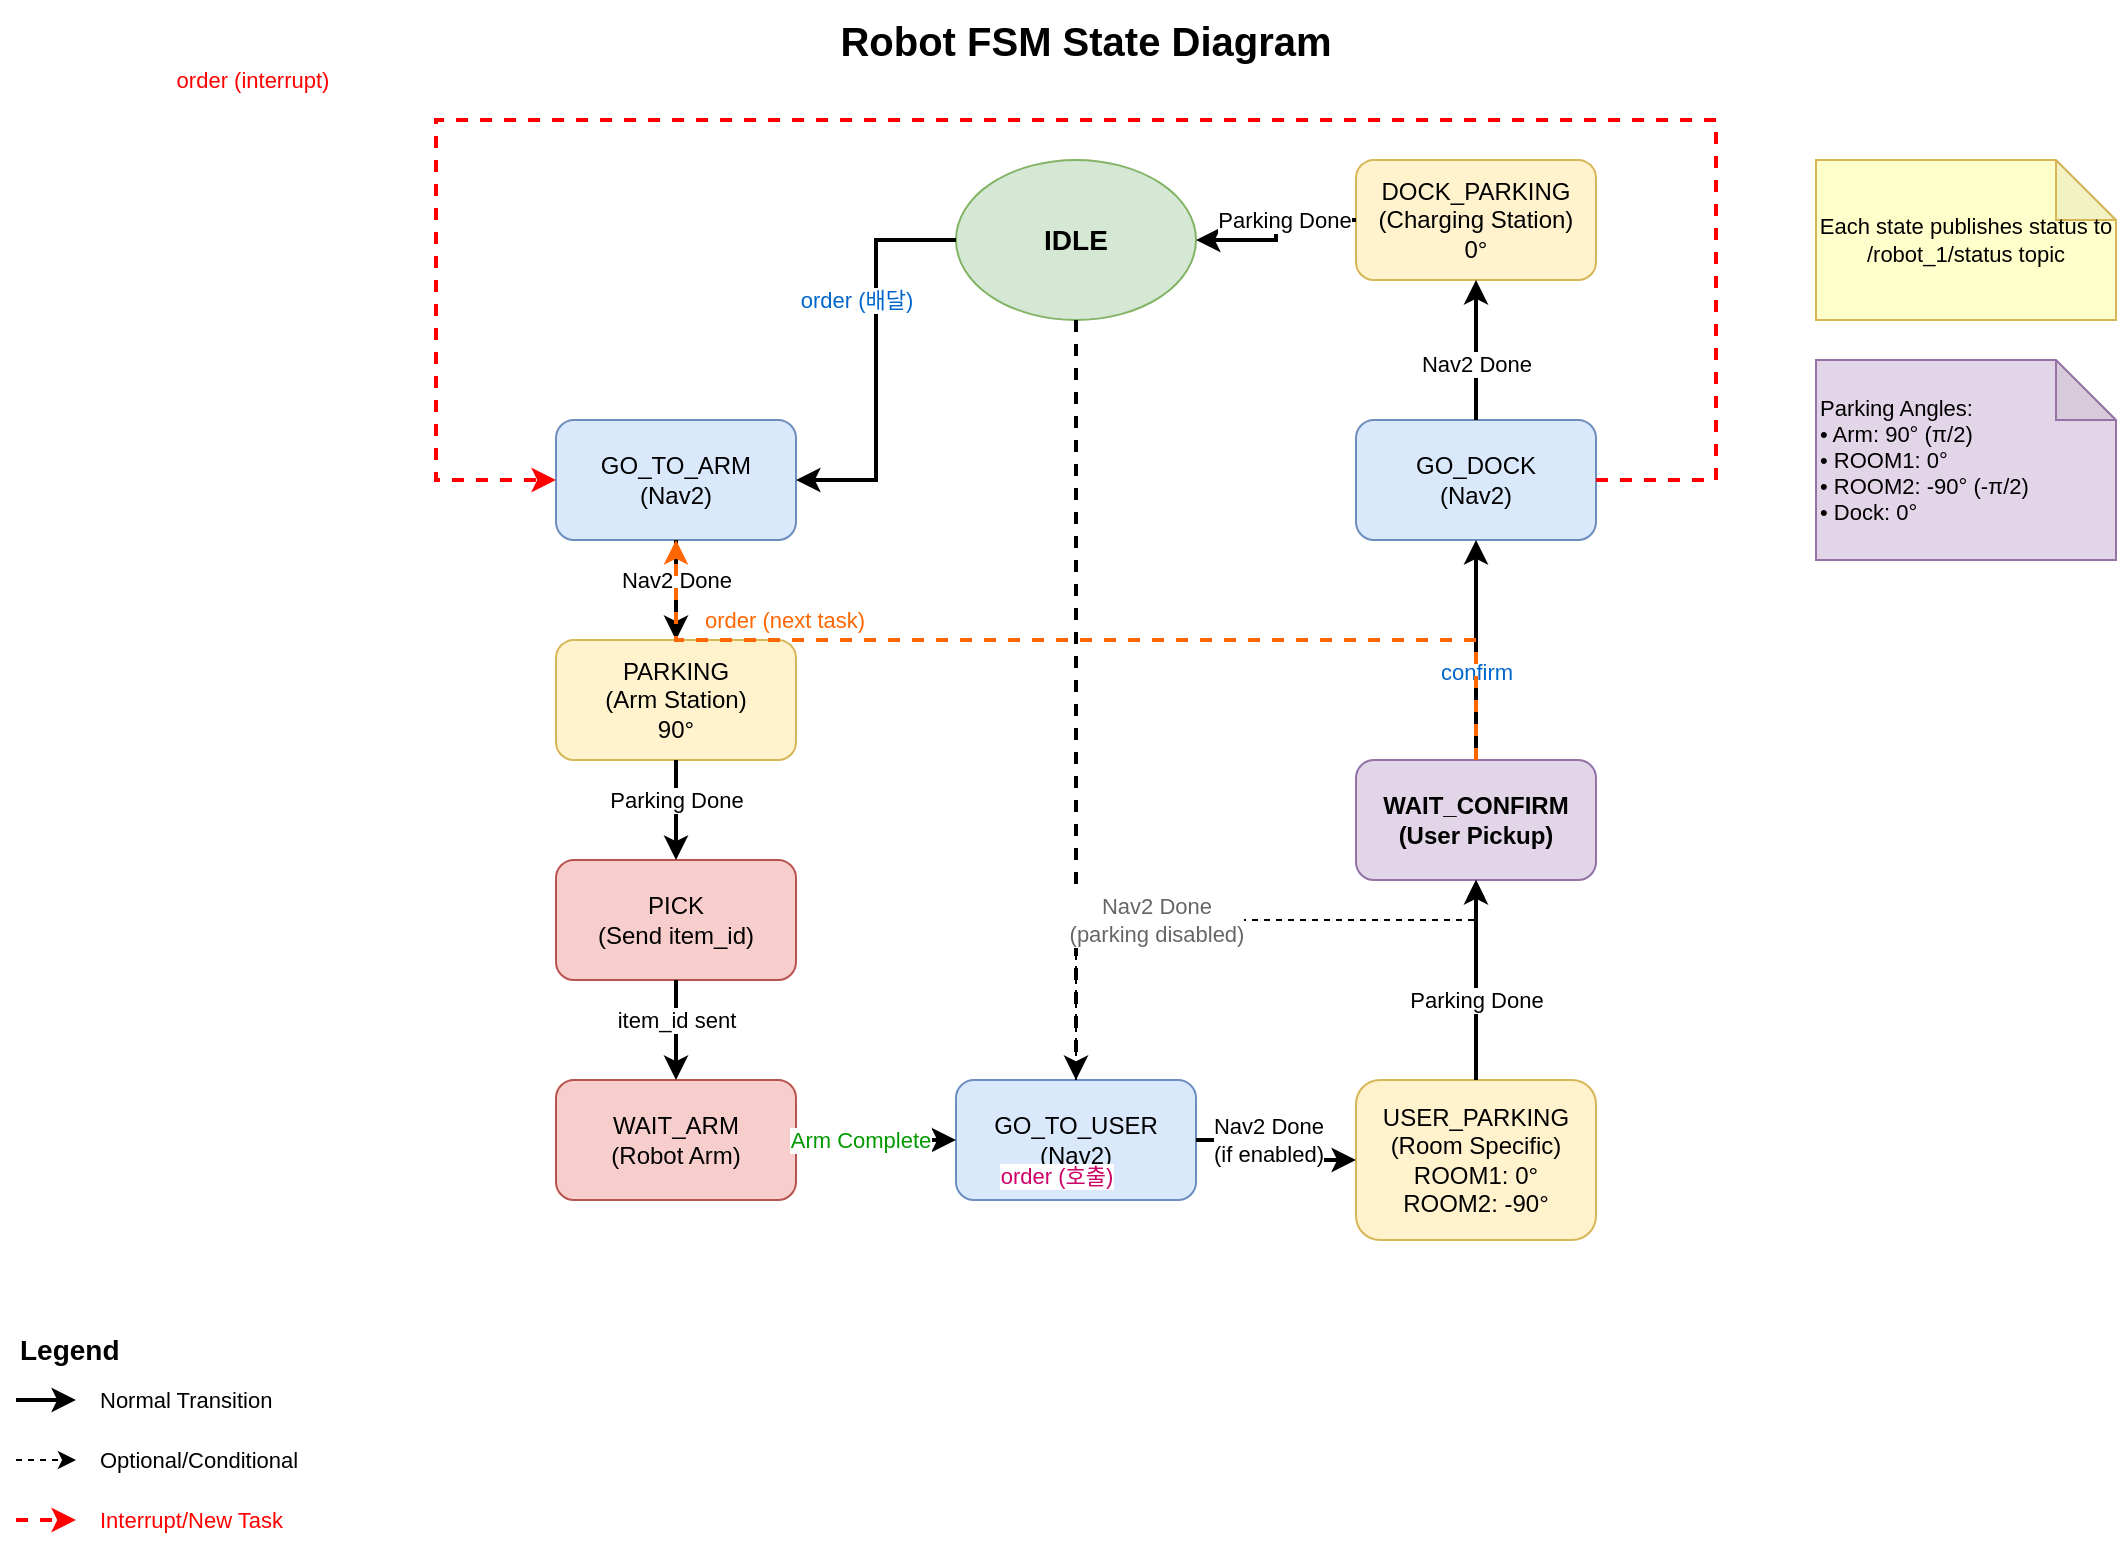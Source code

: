 <?xml version="1.0" encoding="UTF-8"?>
<mxfile version="24.7.5" type="device">
  <diagram name="Robot FSM State Diagram" id="robot-fsm-states">
    <mxGraphModel dx="1422" dy="794" grid="1" gridSize="10" guides="1" tooltips="1" connect="1" arrows="1" fold="1" page="1" pageScale="1" pageWidth="1169" pageHeight="827" math="0" shadow="0">
      <root>
        <mxCell id="0" />
        <mxCell id="1" parent="0" />
        
        <!-- Title -->
        <mxCell id="title" value="Robot FSM State Diagram" style="text;html=1;strokeColor=none;fillColor=none;align=center;verticalAlign=middle;whiteSpace=wrap;rounded=0;fontSize=20;fontStyle=1" vertex="1" parent="1">
          <mxGeometry x="450" y="20" width="270" height="40" as="geometry" />
        </mxCell>
        
        <!-- States -->
        <!-- IDLE State -->
        <mxCell id="state-idle" value="IDLE" style="ellipse;whiteSpace=wrap;html=1;fillColor=#d5e8d4;strokeColor=#82b366;fontSize=14;fontStyle=1" vertex="1" parent="1">
          <mxGeometry x="520" y="100" width="120" height="80" as="geometry" />
        </mxCell>
        
        <!-- GO_TO_ARM State -->
        <mxCell id="state-go-to-arm" value="GO_TO_ARM&lt;br&gt;(Nav2)" style="rounded=1;whiteSpace=wrap;html=1;fillColor=#dae8fc;strokeColor=#6c8ebf;fontSize=12" vertex="1" parent="1">
          <mxGeometry x="320" y="230" width="120" height="60" as="geometry" />
        </mxCell>
        
        <!-- PARKING State (at arm) -->
        <mxCell id="state-parking-arm" value="PARKING&lt;br&gt;(Arm Station)&lt;br&gt;90°" style="rounded=1;whiteSpace=wrap;html=1;fillColor=#fff2cc;strokeColor=#d6b656;fontSize=12" vertex="1" parent="1">
          <mxGeometry x="320" y="340" width="120" height="60" as="geometry" />
        </mxCell>
        
        <!-- PICK State -->
        <mxCell id="state-pick" value="PICK&lt;br&gt;(Send item_id)" style="rounded=1;whiteSpace=wrap;html=1;fillColor=#f8cecc;strokeColor=#b85450;fontSize=12" vertex="1" parent="1">
          <mxGeometry x="320" y="450" width="120" height="60" as="geometry" />
        </mxCell>
        
        <!-- WAIT_ARM State -->
        <mxCell id="state-wait-arm" value="WAIT_ARM&lt;br&gt;(Robot Arm)" style="rounded=1;whiteSpace=wrap;html=1;fillColor=#f8cecc;strokeColor=#b85450;fontSize=12" vertex="1" parent="1">
          <mxGeometry x="320" y="560" width="120" height="60" as="geometry" />
        </mxCell>
        
        <!-- GO_TO_USER State -->
        <mxCell id="state-go-to-user" value="GO_TO_USER&lt;br&gt;(Nav2)" style="rounded=1;whiteSpace=wrap;html=1;fillColor=#dae8fc;strokeColor=#6c8ebf;fontSize=12" vertex="1" parent="1">
          <mxGeometry x="520" y="560" width="120" height="60" as="geometry" />
        </mxCell>
        
        <!-- USER_PARKING State -->
        <mxCell id="state-user-parking" value="USER_PARKING&lt;br&gt;(Room Specific)&lt;br&gt;ROOM1: 0°&lt;br&gt;ROOM2: -90°" style="rounded=1;whiteSpace=wrap;html=1;fillColor=#fff2cc;strokeColor=#d6b656;fontSize=12" vertex="1" parent="1">
          <mxGeometry x="720" y="560" width="120" height="80" as="geometry" />
        </mxCell>
        
        <!-- WAIT_CONFIRM State -->
        <mxCell id="state-wait-confirm" value="WAIT_CONFIRM&lt;br&gt;(User Pickup)" style="rounded=1;whiteSpace=wrap;html=1;fillColor=#e1d5e7;strokeColor=#9673a6;fontSize=12;fontStyle=1" vertex="1" parent="1">
          <mxGeometry x="720" y="400" width="120" height="60" as="geometry" />
        </mxCell>
        
        <!-- GO_DOCK State -->
        <mxCell id="state-go-dock" value="GO_DOCK&lt;br&gt;(Nav2)" style="rounded=1;whiteSpace=wrap;html=1;fillColor=#dae8fc;strokeColor=#6c8ebf;fontSize=12" vertex="1" parent="1">
          <mxGeometry x="720" y="230" width="120" height="60" as="geometry" />
        </mxCell>
        
        <!-- DOCK_PARKING State -->
        <mxCell id="state-dock-parking" value="DOCK_PARKING&lt;br&gt;(Charging Station)&lt;br&gt;0°" style="rounded=1;whiteSpace=wrap;html=1;fillColor=#fff2cc;strokeColor=#d6b656;fontSize=12" vertex="1" parent="1">
          <mxGeometry x="720" y="100" width="120" height="60" as="geometry" />
        </mxCell>
        
        <!-- Transitions -->
        <!-- IDLE to GO_TO_ARM (배달) -->
        <mxCell id="trans-1" style="edgeStyle=orthogonalEdgeStyle;rounded=0;orthogonalLoop=1;jettySize=auto;html=1;strokeWidth=2;strokeColor=#000000;endArrow=classic;endFill=1" edge="1" parent="1" source="state-idle" target="state-go-to-arm">
          <mxGeometry relative="1" as="geometry">
            <Array as="points">
              <mxPoint x="480" y="140" />
              <mxPoint x="480" y="260" />
            </Array>
          </mxGeometry>
        </mxCell>
        <mxCell id="trans-1-label" value="order (배달)" style="edgeLabel;html=1;align=center;verticalAlign=middle;resizable=0;points=[];fontSize=11;fontColor=#0066CC" vertex="1" connectable="0" parent="trans-1">
          <mxGeometry x="-0.3" y="-10" relative="1" as="geometry">
            <mxPoint as="offset" />
          </mxGeometry>
        </mxCell>
        
        <!-- IDLE to GO_TO_USER (호출) -->
        <mxCell id="trans-2" style="edgeStyle=orthogonalEdgeStyle;rounded=0;orthogonalLoop=1;jettySize=auto;html=1;strokeWidth=2;strokeColor=#000000;endArrow=classic;endFill=1;dashed=1" edge="1" parent="1" source="state-idle" target="state-go-to-user">
          <mxGeometry relative="1" as="geometry">
            <Array as="points">
              <mxPoint x="580" y="200" />
              <mxPoint x="580" y="200" />
            </Array>
          </mxGeometry>
        </mxCell>
        <mxCell id="trans-2-label" value="order (호출)" style="edgeLabel;html=1;align=center;verticalAlign=middle;resizable=0;points=[];fontSize=11;fontColor=#CC0066" vertex="1" connectable="0" parent="trans-2">
          <mxGeometry x="0.2" y="-10" relative="1" as="geometry">
            <mxPoint y="200" as="offset" />
          </mxGeometry>
        </mxCell>
        
        <!-- GO_TO_ARM to PARKING -->
        <mxCell id="trans-3" style="edgeStyle=orthogonalEdgeStyle;rounded=0;orthogonalLoop=1;jettySize=auto;html=1;strokeWidth=2" edge="1" parent="1" source="state-go-to-arm" target="state-parking-arm">
          <mxGeometry relative="1" as="geometry" />
        </mxCell>
        <mxCell id="trans-3-label" value="Nav2 Done" style="edgeLabel;html=1;align=center;verticalAlign=middle;resizable=0;points=[];fontSize=11" vertex="1" connectable="0" parent="trans-3">
          <mxGeometry x="-0.2" relative="1" as="geometry">
            <mxPoint as="offset" />
          </mxGeometry>
        </mxCell>
        
        <!-- PARKING to PICK -->
        <mxCell id="trans-4" style="edgeStyle=orthogonalEdgeStyle;rounded=0;orthogonalLoop=1;jettySize=auto;html=1;strokeWidth=2" edge="1" parent="1" source="state-parking-arm" target="state-pick">
          <mxGeometry relative="1" as="geometry" />
        </mxCell>
        <mxCell id="trans-4-label" value="Parking Done" style="edgeLabel;html=1;align=center;verticalAlign=middle;resizable=0;points=[];fontSize=11" vertex="1" connectable="0" parent="trans-4">
          <mxGeometry x="-0.2" relative="1" as="geometry">
            <mxPoint as="offset" />
          </mxGeometry>
        </mxCell>
        
        <!-- PICK to WAIT_ARM -->
        <mxCell id="trans-5" style="edgeStyle=orthogonalEdgeStyle;rounded=0;orthogonalLoop=1;jettySize=auto;html=1;strokeWidth=2" edge="1" parent="1" source="state-pick" target="state-wait-arm">
          <mxGeometry relative="1" as="geometry" />
        </mxCell>
        <mxCell id="trans-5-label" value="item_id sent" style="edgeLabel;html=1;align=center;verticalAlign=middle;resizable=0;points=[];fontSize=11" vertex="1" connectable="0" parent="trans-5">
          <mxGeometry x="-0.2" relative="1" as="geometry">
            <mxPoint as="offset" />
          </mxGeometry>
        </mxCell>
        
        <!-- WAIT_ARM to GO_TO_USER -->
        <mxCell id="trans-6" style="edgeStyle=orthogonalEdgeStyle;rounded=0;orthogonalLoop=1;jettySize=auto;html=1;strokeWidth=2" edge="1" parent="1" source="state-wait-arm" target="state-go-to-user">
          <mxGeometry relative="1" as="geometry" />
        </mxCell>
        <mxCell id="trans-6-label" value="Arm Complete" style="edgeLabel;html=1;align=center;verticalAlign=middle;resizable=0;points=[];fontSize=11;fontColor=#009900" vertex="1" connectable="0" parent="trans-6">
          <mxGeometry x="-0.2" relative="1" as="geometry">
            <mxPoint as="offset" />
          </mxGeometry>
        </mxCell>
        
        <!-- GO_TO_USER to USER_PARKING -->
        <mxCell id="trans-7" style="edgeStyle=orthogonalEdgeStyle;rounded=0;orthogonalLoop=1;jettySize=auto;html=1;strokeWidth=2" edge="1" parent="1" source="state-go-to-user" target="state-user-parking">
          <mxGeometry relative="1" as="geometry" />
        </mxCell>
        <mxCell id="trans-7-label" value="Nav2 Done&lt;br&gt;(if enabled)" style="edgeLabel;html=1;align=center;verticalAlign=middle;resizable=0;points=[];fontSize=11" vertex="1" connectable="0" parent="trans-7">
          <mxGeometry x="-0.2" relative="1" as="geometry">
            <mxPoint as="offset" />
          </mxGeometry>
        </mxCell>
        
        <!-- GO_TO_USER to WAIT_CONFIRM (if parking disabled) -->
        <mxCell id="trans-7b" style="edgeStyle=orthogonalEdgeStyle;rounded=0;orthogonalLoop=1;jettySize=auto;html=1;strokeWidth=1;dashed=1" edge="1" parent="1" source="state-go-to-user" target="state-wait-confirm">
          <mxGeometry relative="1" as="geometry">
            <Array as="points">
              <mxPoint x="580" y="480" />
              <mxPoint x="780" y="480" />
            </Array>
          </mxGeometry>
        </mxCell>
        <mxCell id="trans-7b-label" value="Nav2 Done&lt;br&gt;(parking disabled)" style="edgeLabel;html=1;align=center;verticalAlign=middle;resizable=0;points=[];fontSize=11;fontColor=#666666" vertex="1" connectable="0" parent="trans-7b">
          <mxGeometry x="-0.2" relative="1" as="geometry">
            <mxPoint as="offset" />
          </mxGeometry>
        </mxCell>
        
        <!-- USER_PARKING to WAIT_CONFIRM -->
        <mxCell id="trans-8" style="edgeStyle=orthogonalEdgeStyle;rounded=0;orthogonalLoop=1;jettySize=auto;html=1;strokeWidth=2" edge="1" parent="1" source="state-user-parking" target="state-wait-confirm">
          <mxGeometry relative="1" as="geometry" />
        </mxCell>
        <mxCell id="trans-8-label" value="Parking Done" style="edgeLabel;html=1;align=center;verticalAlign=middle;resizable=0;points=[];fontSize=11" vertex="1" connectable="0" parent="trans-8">
          <mxGeometry x="-0.2" relative="1" as="geometry">
            <mxPoint as="offset" />
          </mxGeometry>
        </mxCell>
        
        <!-- WAIT_CONFIRM to GO_DOCK -->
        <mxCell id="trans-9" style="edgeStyle=orthogonalEdgeStyle;rounded=0;orthogonalLoop=1;jettySize=auto;html=1;strokeWidth=2" edge="1" parent="1" source="state-wait-confirm" target="state-go-dock">
          <mxGeometry relative="1" as="geometry" />
        </mxCell>
        <mxCell id="trans-9-label" value="confirm" style="edgeLabel;html=1;align=center;verticalAlign=middle;resizable=0;points=[];fontSize=11;fontColor=#0066CC" vertex="1" connectable="0" parent="trans-9">
          <mxGeometry x="-0.2" relative="1" as="geometry">
            <mxPoint as="offset" />
          </mxGeometry>
        </mxCell>
        
        <!-- WAIT_CONFIRM to GO_TO_ARM (연속 작업) -->
        <mxCell id="trans-10" style="edgeStyle=orthogonalEdgeStyle;rounded=0;orthogonalLoop=1;jettySize=auto;html=1;strokeWidth=2;strokeColor=#FF6600;dashed=1" edge="1" parent="1" source="state-wait-confirm" target="state-go-to-arm">
          <mxGeometry relative="1" as="geometry">
            <Array as="points">
              <mxPoint x="780" y="340" />
              <mxPoint x="380" y="340" />
            </Array>
          </mxGeometry>
        </mxCell>
        <mxCell id="trans-10-label" value="order (next task)" style="edgeLabel;html=1;align=center;verticalAlign=middle;resizable=0;points=[];fontSize=11;fontColor=#FF6600" vertex="1" connectable="0" parent="trans-10">
          <mxGeometry x="0.2" y="-10" relative="1" as="geometry">
            <mxPoint x="-100" as="offset" />
          </mxGeometry>
        </mxCell>
        
        <!-- GO_DOCK to DOCK_PARKING -->
        <mxCell id="trans-11" style="edgeStyle=orthogonalEdgeStyle;rounded=0;orthogonalLoop=1;jettySize=auto;html=1;strokeWidth=2" edge="1" parent="1" source="state-go-dock" target="state-dock-parking">
          <mxGeometry relative="1" as="geometry" />
        </mxCell>
        <mxCell id="trans-11-label" value="Nav2 Done" style="edgeLabel;html=1;align=center;verticalAlign=middle;resizable=0;points=[];fontSize=11" vertex="1" connectable="0" parent="trans-11">
          <mxGeometry x="-0.2" relative="1" as="geometry">
            <mxPoint as="offset" />
          </mxGeometry>
        </mxCell>
        
        <!-- DOCK_PARKING to IDLE -->
        <mxCell id="trans-12" style="edgeStyle=orthogonalEdgeStyle;rounded=0;orthogonalLoop=1;jettySize=auto;html=1;strokeWidth=2" edge="1" parent="1" source="state-dock-parking" target="state-idle">
          <mxGeometry relative="1" as="geometry" />
        </mxCell>
        <mxCell id="trans-12-label" value="Parking Done" style="edgeLabel;html=1;align=center;verticalAlign=middle;resizable=0;points=[];fontSize=11" vertex="1" connectable="0" parent="trans-12">
          <mxGeometry x="-0.2" relative="1" as="geometry">
            <mxPoint as="offset" />
          </mxGeometry>
        </mxCell>
        
        <!-- GO_DOCK interrupted by new task -->
        <mxCell id="trans-13" style="edgeStyle=orthogonalEdgeStyle;rounded=0;orthogonalLoop=1;jettySize=auto;html=1;strokeWidth=2;strokeColor=#FF0000;dashed=1" edge="1" parent="1" source="state-go-dock" target="state-go-to-arm">
          <mxGeometry relative="1" as="geometry">
            <Array as="points">
              <mxPoint x="900" y="260" />
              <mxPoint x="900" y="80" />
              <mxPoint x="260" y="80" />
              <mxPoint x="260" y="260" />
            </Array>
          </mxGeometry>
        </mxCell>
        <mxCell id="trans-13-label" value="order (interrupt)" style="edgeLabel;html=1;align=center;verticalAlign=middle;resizable=0;points=[];fontSize=11;fontColor=#FF0000" vertex="1" connectable="0" parent="trans-13">
          <mxGeometry x="0.2" y="-10" relative="1" as="geometry">
            <mxPoint x="-300" y="-10" as="offset" />
          </mxGeometry>
        </mxCell>
        
        <!-- Legend -->
        <mxCell id="legend-title" value="Legend" style="text;html=1;strokeColor=none;fillColor=none;align=left;verticalAlign=middle;whiteSpace=wrap;rounded=0;fontSize=14;fontStyle=1" vertex="1" parent="1">
          <mxGeometry x="50" y="680" width="100" height="30" as="geometry" />
        </mxCell>
        
        <mxCell id="legend-normal" value="Normal Transition" style="text;html=1;strokeColor=none;fillColor=none;align=left;verticalAlign=middle;whiteSpace=wrap;rounded=0;fontSize=11" vertex="1" parent="1">
          <mxGeometry x="90" y="710" width="120" height="20" as="geometry" />
        </mxCell>
        <mxCell id="legend-normal-line" value="" style="endArrow=classic;html=1;strokeWidth=2" edge="1" parent="1">
          <mxGeometry width="50" height="50" relative="1" as="geometry">
            <mxPoint x="50" y="720" as="sourcePoint" />
            <mxPoint x="80" y="720" as="targetPoint" />
          </mxGeometry>
        </mxCell>
        
        <mxCell id="legend-optional" value="Optional/Conditional" style="text;html=1;strokeColor=none;fillColor=none;align=left;verticalAlign=middle;whiteSpace=wrap;rounded=0;fontSize=11" vertex="1" parent="1">
          <mxGeometry x="90" y="740" width="120" height="20" as="geometry" />
        </mxCell>
        <mxCell id="legend-optional-line" value="" style="endArrow=classic;html=1;strokeWidth=1;dashed=1" edge="1" parent="1">
          <mxGeometry width="50" height="50" relative="1" as="geometry">
            <mxPoint x="50" y="750" as="sourcePoint" />
            <mxPoint x="80" y="750" as="targetPoint" />
          </mxGeometry>
        </mxCell>
        
        <mxCell id="legend-interrupt" value="Interrupt/New Task" style="text;html=1;strokeColor=none;fillColor=none;align=left;verticalAlign=middle;whiteSpace=wrap;rounded=0;fontSize=11;fontColor=#FF0000" vertex="1" parent="1">
          <mxGeometry x="90" y="770" width="120" height="20" as="geometry" />
        </mxCell>
        <mxCell id="legend-interrupt-line" value="" style="endArrow=classic;html=1;strokeWidth=2;dashed=1;strokeColor=#FF0000" edge="1" parent="1">
          <mxGeometry width="50" height="50" relative="1" as="geometry">
            <mxPoint x="50" y="780" as="sourcePoint" />
            <mxPoint x="80" y="780" as="targetPoint" />
          </mxGeometry>
        </mxCell>
        
        <!-- Status Publishing Note -->
        <mxCell id="status-note" value="Each state publishes status to /robot_1/status topic" style="shape=note;whiteSpace=wrap;html=1;backgroundOutline=1;darkOpacity=0.05;fillColor=#ffffcc;strokeColor=#d6b656;fontSize=11" vertex="1" parent="1">
          <mxGeometry x="950" y="100" width="150" height="80" as="geometry" />
        </mxCell>
        
        <!-- Parking Angles Note -->
        <mxCell id="parking-note" value="Parking Angles:&lt;br&gt;• Arm: 90° (π/2)&lt;br&gt;• ROOM1: 0°&lt;br&gt;• ROOM2: -90° (-π/2)&lt;br&gt;• Dock: 0°" style="shape=note;whiteSpace=wrap;html=1;backgroundOutline=1;darkOpacity=0.05;fillColor=#e1d5e7;strokeColor=#9673a6;fontSize=11;align=left" vertex="1" parent="1">
          <mxGeometry x="950" y="200" width="150" height="100" as="geometry" />
        </mxCell>
        
      </root>
    </mxGraphModel>
  </diagram>
</mxfile>